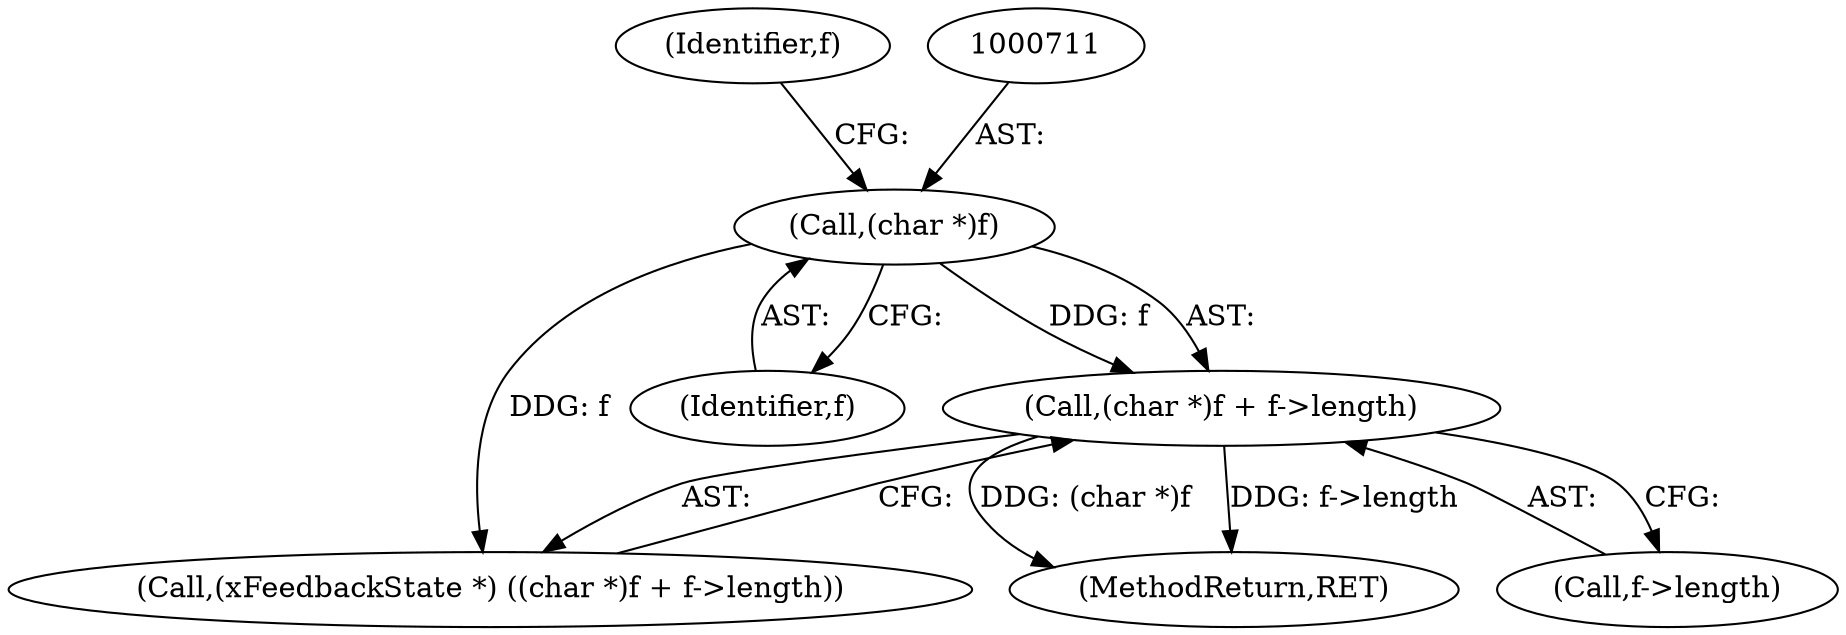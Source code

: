 digraph "0_libXi_19a9cd607de73947fcfb104682f203ffe4e1f4e5_1@pointer" {
"1000709" [label="(Call,(char *)f + f->length)"];
"1000710" [label="(Call,(char *)f)"];
"1000712" [label="(Identifier,f)"];
"1000707" [label="(Call,(xFeedbackState *) ((char *)f + f->length))"];
"1000709" [label="(Call,(char *)f + f->length)"];
"1000714" [label="(Identifier,f)"];
"1000737" [label="(MethodReturn,RET)"];
"1000713" [label="(Call,f->length)"];
"1000710" [label="(Call,(char *)f)"];
"1000709" -> "1000707"  [label="AST: "];
"1000709" -> "1000713"  [label="CFG: "];
"1000710" -> "1000709"  [label="AST: "];
"1000713" -> "1000709"  [label="AST: "];
"1000707" -> "1000709"  [label="CFG: "];
"1000709" -> "1000737"  [label="DDG: (char *)f"];
"1000709" -> "1000737"  [label="DDG: f->length"];
"1000710" -> "1000709"  [label="DDG: f"];
"1000710" -> "1000712"  [label="CFG: "];
"1000711" -> "1000710"  [label="AST: "];
"1000712" -> "1000710"  [label="AST: "];
"1000714" -> "1000710"  [label="CFG: "];
"1000710" -> "1000707"  [label="DDG: f"];
}
